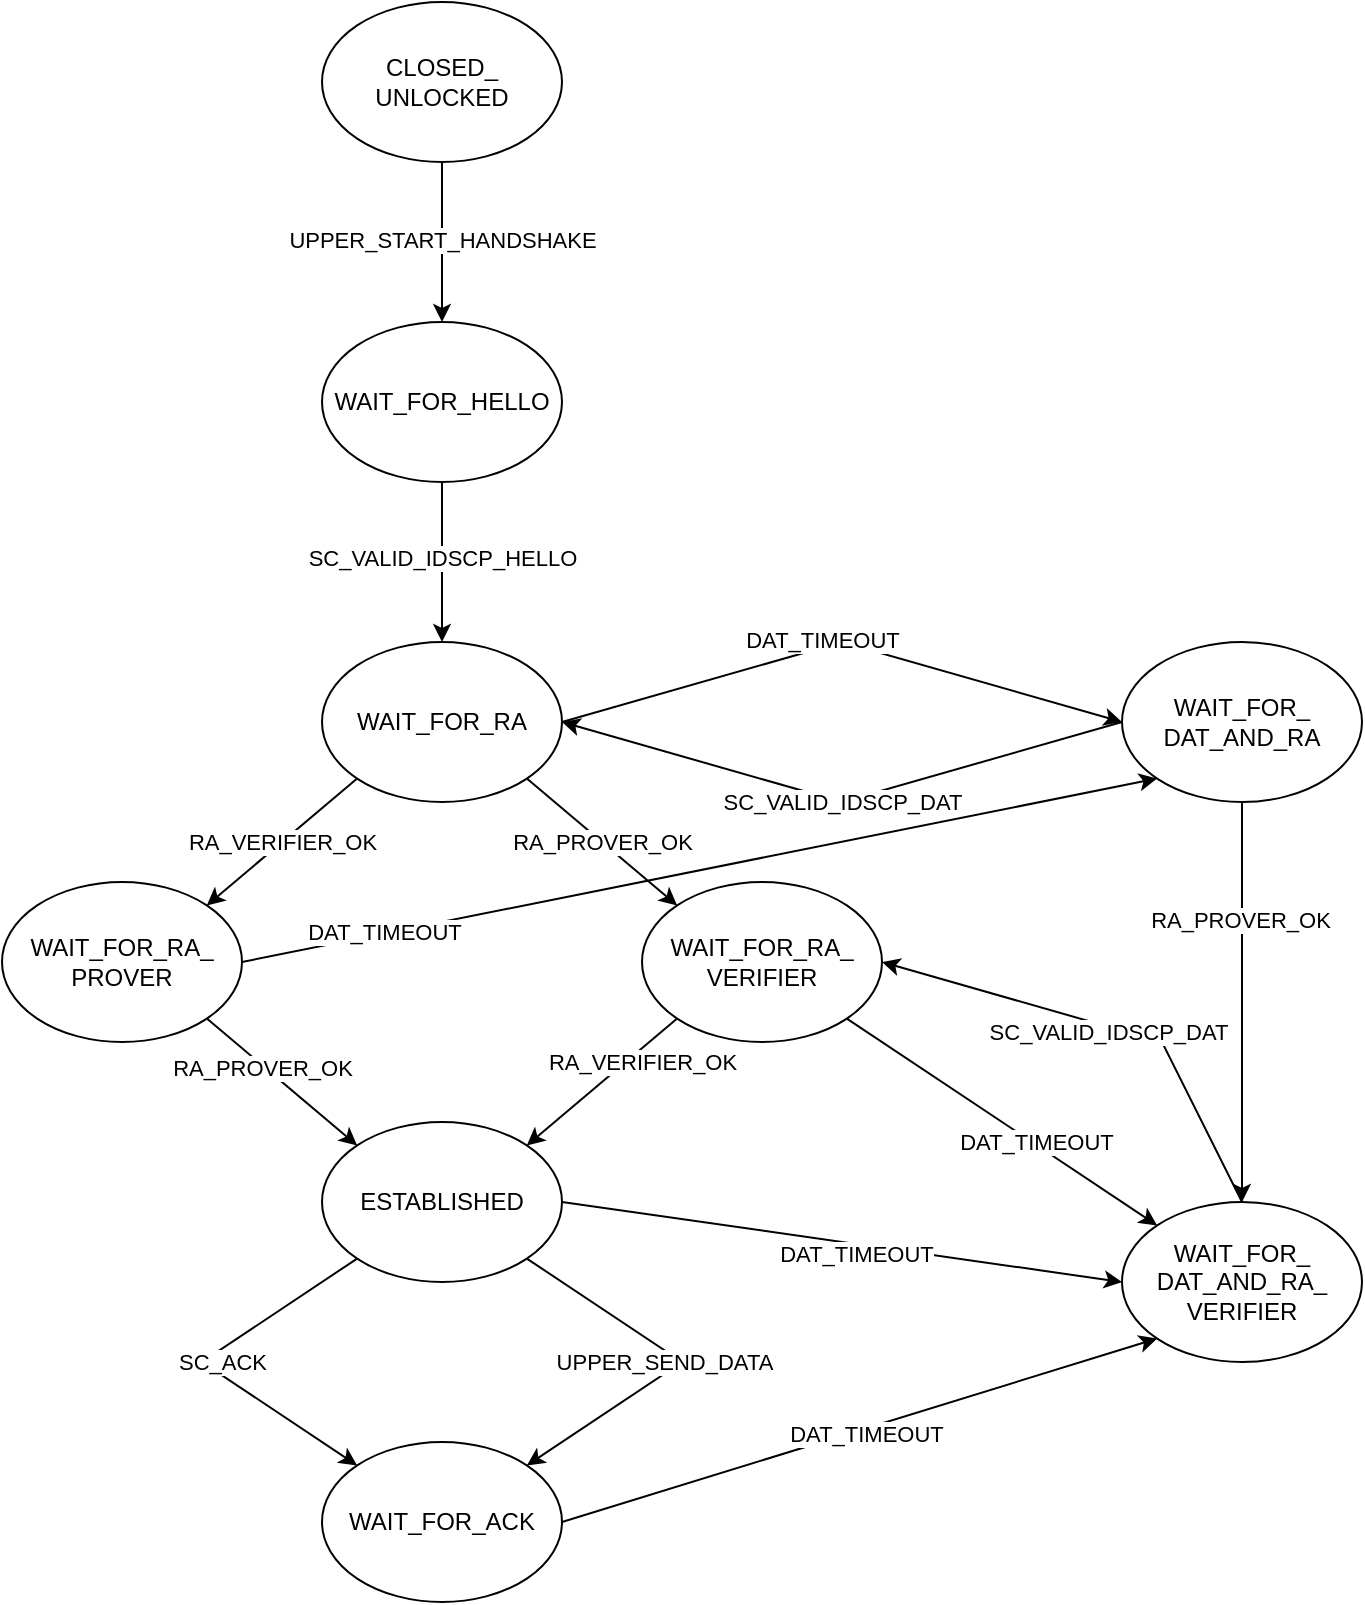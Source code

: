 <mxfile version="15.2.7" type="device"><diagram id="wOXlCdO16kS2ENQ8uY_-" name="Page-1"><mxGraphModel dx="997" dy="1001" grid="1" gridSize="10" guides="1" tooltips="1" connect="1" arrows="1" fold="1" page="1" pageScale="1" pageWidth="827" pageHeight="1169" math="0" shadow="0"><root><mxCell id="0"/><mxCell id="1" parent="0"/><mxCell id="A5PmyTUAv0tVs0SQGYBQ-12" style="edgeStyle=orthogonalEdgeStyle;rounded=0;orthogonalLoop=1;jettySize=auto;html=1;exitX=0.5;exitY=1;exitDx=0;exitDy=0;entryX=0.5;entryY=0;entryDx=0;entryDy=0;" edge="1" parent="1" source="A5PmyTUAv0tVs0SQGYBQ-1" target="A5PmyTUAv0tVs0SQGYBQ-3"><mxGeometry relative="1" as="geometry"/></mxCell><mxCell id="A5PmyTUAv0tVs0SQGYBQ-15" value="UPPER_START_HANDSHAKE" style="edgeLabel;html=1;align=center;verticalAlign=middle;resizable=0;points=[];" vertex="1" connectable="0" parent="A5PmyTUAv0tVs0SQGYBQ-12"><mxGeometry x="-0.025" relative="1" as="geometry"><mxPoint as="offset"/></mxGeometry></mxCell><mxCell id="A5PmyTUAv0tVs0SQGYBQ-1" value="CLOSED_&lt;br&gt;UNLOCKED" style="ellipse;whiteSpace=wrap;html=1;" vertex="1" parent="1"><mxGeometry x="340" y="40" width="120" height="80" as="geometry"/></mxCell><mxCell id="A5PmyTUAv0tVs0SQGYBQ-16" style="edgeStyle=orthogonalEdgeStyle;rounded=0;orthogonalLoop=1;jettySize=auto;html=1;exitX=0.5;exitY=1;exitDx=0;exitDy=0;entryX=0.5;entryY=0;entryDx=0;entryDy=0;" edge="1" parent="1" source="A5PmyTUAv0tVs0SQGYBQ-3" target="A5PmyTUAv0tVs0SQGYBQ-5"><mxGeometry relative="1" as="geometry"/></mxCell><mxCell id="A5PmyTUAv0tVs0SQGYBQ-17" value="SC_VALID_IDSCP_HELLO" style="edgeLabel;html=1;align=center;verticalAlign=middle;resizable=0;points=[];" vertex="1" connectable="0" parent="A5PmyTUAv0tVs0SQGYBQ-16"><mxGeometry x="-0.061" relative="1" as="geometry"><mxPoint as="offset"/></mxGeometry></mxCell><mxCell id="A5PmyTUAv0tVs0SQGYBQ-3" value="WAIT_FOR_HELLO" style="ellipse;whiteSpace=wrap;html=1;" vertex="1" parent="1"><mxGeometry x="340" y="200" width="120" height="80" as="geometry"/></mxCell><mxCell id="A5PmyTUAv0tVs0SQGYBQ-18" value="RA_PROVER_OK" style="rounded=0;orthogonalLoop=1;jettySize=auto;html=1;exitX=1;exitY=1;exitDx=0;exitDy=0;entryX=0;entryY=0;entryDx=0;entryDy=0;" edge="1" parent="1" source="A5PmyTUAv0tVs0SQGYBQ-5" target="A5PmyTUAv0tVs0SQGYBQ-6"><mxGeometry relative="1" as="geometry"/></mxCell><mxCell id="A5PmyTUAv0tVs0SQGYBQ-19" value="RA_VERIFIER_OK" style="edgeStyle=none;rounded=0;orthogonalLoop=1;jettySize=auto;html=1;exitX=0;exitY=1;exitDx=0;exitDy=0;entryX=1;entryY=0;entryDx=0;entryDy=0;" edge="1" parent="1" source="A5PmyTUAv0tVs0SQGYBQ-5" target="A5PmyTUAv0tVs0SQGYBQ-7"><mxGeometry relative="1" as="geometry"/></mxCell><mxCell id="A5PmyTUAv0tVs0SQGYBQ-38" style="edgeStyle=none;rounded=0;orthogonalLoop=1;jettySize=auto;html=1;exitX=1;exitY=0.5;exitDx=0;exitDy=0;entryX=0;entryY=0.5;entryDx=0;entryDy=0;" edge="1" parent="1" source="A5PmyTUAv0tVs0SQGYBQ-5" target="A5PmyTUAv0tVs0SQGYBQ-11"><mxGeometry relative="1" as="geometry"><Array as="points"><mxPoint x="600" y="360"/></Array></mxGeometry></mxCell><mxCell id="A5PmyTUAv0tVs0SQGYBQ-39" value="DAT_TIMEOUT" style="edgeLabel;html=1;align=center;verticalAlign=middle;resizable=0;points=[];" vertex="1" connectable="0" parent="A5PmyTUAv0tVs0SQGYBQ-38"><mxGeometry x="0.205" y="1" relative="1" as="geometry"><mxPoint x="-39" y="-9" as="offset"/></mxGeometry></mxCell><mxCell id="A5PmyTUAv0tVs0SQGYBQ-5" value="WAIT_FOR_RA" style="ellipse;whiteSpace=wrap;html=1;" vertex="1" parent="1"><mxGeometry x="340" y="360" width="120" height="80" as="geometry"/></mxCell><mxCell id="A5PmyTUAv0tVs0SQGYBQ-22" style="edgeStyle=none;rounded=0;orthogonalLoop=1;jettySize=auto;html=1;exitX=0;exitY=1;exitDx=0;exitDy=0;entryX=1;entryY=0;entryDx=0;entryDy=0;" edge="1" parent="1" source="A5PmyTUAv0tVs0SQGYBQ-6" target="A5PmyTUAv0tVs0SQGYBQ-8"><mxGeometry relative="1" as="geometry"/></mxCell><mxCell id="A5PmyTUAv0tVs0SQGYBQ-24" value="RA_VERIFIER_OK" style="edgeLabel;html=1;align=center;verticalAlign=middle;resizable=0;points=[];" vertex="1" connectable="0" parent="A5PmyTUAv0tVs0SQGYBQ-22"><mxGeometry x="-0.108" y="5" relative="1" as="geometry"><mxPoint x="13" y="-11" as="offset"/></mxGeometry></mxCell><mxCell id="A5PmyTUAv0tVs0SQGYBQ-36" style="edgeStyle=none;rounded=0;orthogonalLoop=1;jettySize=auto;html=1;exitX=1;exitY=1;exitDx=0;exitDy=0;entryX=0;entryY=0;entryDx=0;entryDy=0;" edge="1" parent="1" source="A5PmyTUAv0tVs0SQGYBQ-6" target="A5PmyTUAv0tVs0SQGYBQ-10"><mxGeometry relative="1" as="geometry"/></mxCell><mxCell id="A5PmyTUAv0tVs0SQGYBQ-37" value="DAT_TIMEOUT" style="edgeLabel;html=1;align=center;verticalAlign=middle;resizable=0;points=[];" vertex="1" connectable="0" parent="A5PmyTUAv0tVs0SQGYBQ-36"><mxGeometry x="0.2" y="1" relative="1" as="geometry"><mxPoint x="1" as="offset"/></mxGeometry></mxCell><mxCell id="A5PmyTUAv0tVs0SQGYBQ-6" value="WAIT_FOR_RA_&lt;br&gt;VERIFIER" style="ellipse;whiteSpace=wrap;html=1;" vertex="1" parent="1"><mxGeometry x="500" y="480" width="120" height="80" as="geometry"/></mxCell><mxCell id="A5PmyTUAv0tVs0SQGYBQ-23" style="edgeStyle=none;rounded=0;orthogonalLoop=1;jettySize=auto;html=1;exitX=1;exitY=1;exitDx=0;exitDy=0;entryX=0;entryY=0;entryDx=0;entryDy=0;" edge="1" parent="1" source="A5PmyTUAv0tVs0SQGYBQ-7" target="A5PmyTUAv0tVs0SQGYBQ-8"><mxGeometry relative="1" as="geometry"/></mxCell><mxCell id="A5PmyTUAv0tVs0SQGYBQ-25" value="RA_PROVER_OK" style="edgeLabel;html=1;align=center;verticalAlign=middle;resizable=0;points=[];" vertex="1" connectable="0" parent="A5PmyTUAv0tVs0SQGYBQ-23"><mxGeometry x="-0.197" y="1" relative="1" as="geometry"><mxPoint x="-4" as="offset"/></mxGeometry></mxCell><mxCell id="A5PmyTUAv0tVs0SQGYBQ-46" style="edgeStyle=none;rounded=0;orthogonalLoop=1;jettySize=auto;html=1;exitX=1;exitY=0.5;exitDx=0;exitDy=0;entryX=0;entryY=1;entryDx=0;entryDy=0;" edge="1" parent="1" source="A5PmyTUAv0tVs0SQGYBQ-7" target="A5PmyTUAv0tVs0SQGYBQ-11"><mxGeometry relative="1" as="geometry"/></mxCell><mxCell id="A5PmyTUAv0tVs0SQGYBQ-47" value="DAT_TIMEOUT" style="edgeLabel;html=1;align=center;verticalAlign=middle;resizable=0;points=[];" vertex="1" connectable="0" parent="A5PmyTUAv0tVs0SQGYBQ-46"><mxGeometry x="-0.692" y="1" relative="1" as="geometry"><mxPoint as="offset"/></mxGeometry></mxCell><mxCell id="A5PmyTUAv0tVs0SQGYBQ-7" value="WAIT_FOR_RA_&lt;br&gt;PROVER" style="ellipse;whiteSpace=wrap;html=1;" vertex="1" parent="1"><mxGeometry x="180" y="480" width="120" height="80" as="geometry"/></mxCell><mxCell id="A5PmyTUAv0tVs0SQGYBQ-26" style="edgeStyle=none;rounded=0;orthogonalLoop=1;jettySize=auto;html=1;exitX=0;exitY=1;exitDx=0;exitDy=0;entryX=0;entryY=0;entryDx=0;entryDy=0;" edge="1" parent="1" source="A5PmyTUAv0tVs0SQGYBQ-8" target="A5PmyTUAv0tVs0SQGYBQ-9"><mxGeometry relative="1" as="geometry"><Array as="points"><mxPoint x="280" y="720"/></Array></mxGeometry></mxCell><mxCell id="A5PmyTUAv0tVs0SQGYBQ-30" value="SC_ACK" style="edgeLabel;html=1;align=center;verticalAlign=middle;resizable=0;points=[];" vertex="1" connectable="0" parent="A5PmyTUAv0tVs0SQGYBQ-26"><mxGeometry x="-0.258" y="-2" relative="1" as="geometry"><mxPoint x="-9" y="15" as="offset"/></mxGeometry></mxCell><mxCell id="A5PmyTUAv0tVs0SQGYBQ-27" style="edgeStyle=none;rounded=0;orthogonalLoop=1;jettySize=auto;html=1;exitX=1;exitY=1;exitDx=0;exitDy=0;entryX=1;entryY=0;entryDx=0;entryDy=0;" edge="1" parent="1" source="A5PmyTUAv0tVs0SQGYBQ-8" target="A5PmyTUAv0tVs0SQGYBQ-9"><mxGeometry relative="1" as="geometry"><Array as="points"><mxPoint x="520" y="720"/></Array></mxGeometry></mxCell><mxCell id="A5PmyTUAv0tVs0SQGYBQ-31" value="UPPER_SEND_DATA" style="edgeLabel;html=1;align=center;verticalAlign=middle;resizable=0;points=[];" vertex="1" connectable="0" parent="A5PmyTUAv0tVs0SQGYBQ-27"><mxGeometry x="0.235" relative="1" as="geometry"><mxPoint x="9" y="-12" as="offset"/></mxGeometry></mxCell><mxCell id="A5PmyTUAv0tVs0SQGYBQ-34" style="edgeStyle=none;rounded=0;orthogonalLoop=1;jettySize=auto;html=1;exitX=1;exitY=0.5;exitDx=0;exitDy=0;entryX=0;entryY=0.5;entryDx=0;entryDy=0;" edge="1" parent="1" source="A5PmyTUAv0tVs0SQGYBQ-8" target="A5PmyTUAv0tVs0SQGYBQ-10"><mxGeometry relative="1" as="geometry"/></mxCell><mxCell id="A5PmyTUAv0tVs0SQGYBQ-35" value="DAT_TIMEOUT" style="edgeLabel;html=1;align=center;verticalAlign=middle;resizable=0;points=[];" vertex="1" connectable="0" parent="A5PmyTUAv0tVs0SQGYBQ-34"><mxGeometry x="0.201" y="-5" relative="1" as="geometry"><mxPoint x="-21" y="-3" as="offset"/></mxGeometry></mxCell><mxCell id="A5PmyTUAv0tVs0SQGYBQ-8" value="ESTABLISHED" style="ellipse;whiteSpace=wrap;html=1;" vertex="1" parent="1"><mxGeometry x="340" y="600" width="120" height="80" as="geometry"/></mxCell><mxCell id="A5PmyTUAv0tVs0SQGYBQ-32" style="edgeStyle=none;rounded=0;orthogonalLoop=1;jettySize=auto;html=1;exitX=1;exitY=0.5;exitDx=0;exitDy=0;entryX=0;entryY=1;entryDx=0;entryDy=0;" edge="1" parent="1" source="A5PmyTUAv0tVs0SQGYBQ-9" target="A5PmyTUAv0tVs0SQGYBQ-10"><mxGeometry relative="1" as="geometry"/></mxCell><mxCell id="A5PmyTUAv0tVs0SQGYBQ-33" value="DAT_TIMEOUT" style="edgeLabel;html=1;align=center;verticalAlign=middle;resizable=0;points=[];" vertex="1" connectable="0" parent="A5PmyTUAv0tVs0SQGYBQ-32"><mxGeometry x="0.009" y="-6" relative="1" as="geometry"><mxPoint y="-4" as="offset"/></mxGeometry></mxCell><mxCell id="A5PmyTUAv0tVs0SQGYBQ-9" value="WAIT_FOR_ACK" style="ellipse;whiteSpace=wrap;html=1;" vertex="1" parent="1"><mxGeometry x="340" y="760" width="120" height="80" as="geometry"/></mxCell><mxCell id="A5PmyTUAv0tVs0SQGYBQ-42" style="edgeStyle=none;rounded=0;orthogonalLoop=1;jettySize=auto;html=1;exitX=0.5;exitY=0;exitDx=0;exitDy=0;entryX=1;entryY=0.5;entryDx=0;entryDy=0;" edge="1" parent="1" source="A5PmyTUAv0tVs0SQGYBQ-10" target="A5PmyTUAv0tVs0SQGYBQ-6"><mxGeometry relative="1" as="geometry"><Array as="points"><mxPoint x="760" y="560"/></Array></mxGeometry></mxCell><mxCell id="A5PmyTUAv0tVs0SQGYBQ-43" value="SC_VALID_IDSCP_DAT" style="edgeLabel;html=1;align=center;verticalAlign=middle;resizable=0;points=[];" vertex="1" connectable="0" parent="A5PmyTUAv0tVs0SQGYBQ-42"><mxGeometry x="-0.006" y="2" relative="1" as="geometry"><mxPoint as="offset"/></mxGeometry></mxCell><mxCell id="A5PmyTUAv0tVs0SQGYBQ-10" value="WAIT_FOR_&lt;br&gt;DAT_AND_RA_&lt;br&gt;VERIFIER" style="ellipse;whiteSpace=wrap;html=1;" vertex="1" parent="1"><mxGeometry x="740" y="640" width="120" height="80" as="geometry"/></mxCell><mxCell id="A5PmyTUAv0tVs0SQGYBQ-40" style="edgeStyle=none;rounded=0;orthogonalLoop=1;jettySize=auto;html=1;exitX=0;exitY=0.5;exitDx=0;exitDy=0;entryX=1;entryY=0.5;entryDx=0;entryDy=0;" edge="1" parent="1" source="A5PmyTUAv0tVs0SQGYBQ-11" target="A5PmyTUAv0tVs0SQGYBQ-5"><mxGeometry relative="1" as="geometry"><Array as="points"><mxPoint x="600" y="440"/></Array></mxGeometry></mxCell><mxCell id="A5PmyTUAv0tVs0SQGYBQ-41" value="SC_VALID_IDSCP_DAT" style="edgeLabel;html=1;align=center;verticalAlign=middle;resizable=0;points=[];" vertex="1" connectable="0" parent="A5PmyTUAv0tVs0SQGYBQ-40"><mxGeometry x="-0.198" y="-2" relative="1" as="geometry"><mxPoint x="-27" y="10" as="offset"/></mxGeometry></mxCell><mxCell id="A5PmyTUAv0tVs0SQGYBQ-44" style="edgeStyle=none;rounded=0;orthogonalLoop=1;jettySize=auto;html=1;exitX=0.5;exitY=1;exitDx=0;exitDy=0;" edge="1" parent="1" source="A5PmyTUAv0tVs0SQGYBQ-11" target="A5PmyTUAv0tVs0SQGYBQ-10"><mxGeometry relative="1" as="geometry"/></mxCell><mxCell id="A5PmyTUAv0tVs0SQGYBQ-45" value="RA_PROVER_OK" style="edgeLabel;html=1;align=center;verticalAlign=middle;resizable=0;points=[];" vertex="1" connectable="0" parent="A5PmyTUAv0tVs0SQGYBQ-44"><mxGeometry x="-0.41" y="-1" relative="1" as="geometry"><mxPoint as="offset"/></mxGeometry></mxCell><mxCell id="A5PmyTUAv0tVs0SQGYBQ-11" value="WAIT_FOR_&lt;br&gt;DAT_AND_RA" style="ellipse;whiteSpace=wrap;html=1;" vertex="1" parent="1"><mxGeometry x="740" y="360" width="120" height="80" as="geometry"/></mxCell></root></mxGraphModel></diagram></mxfile>